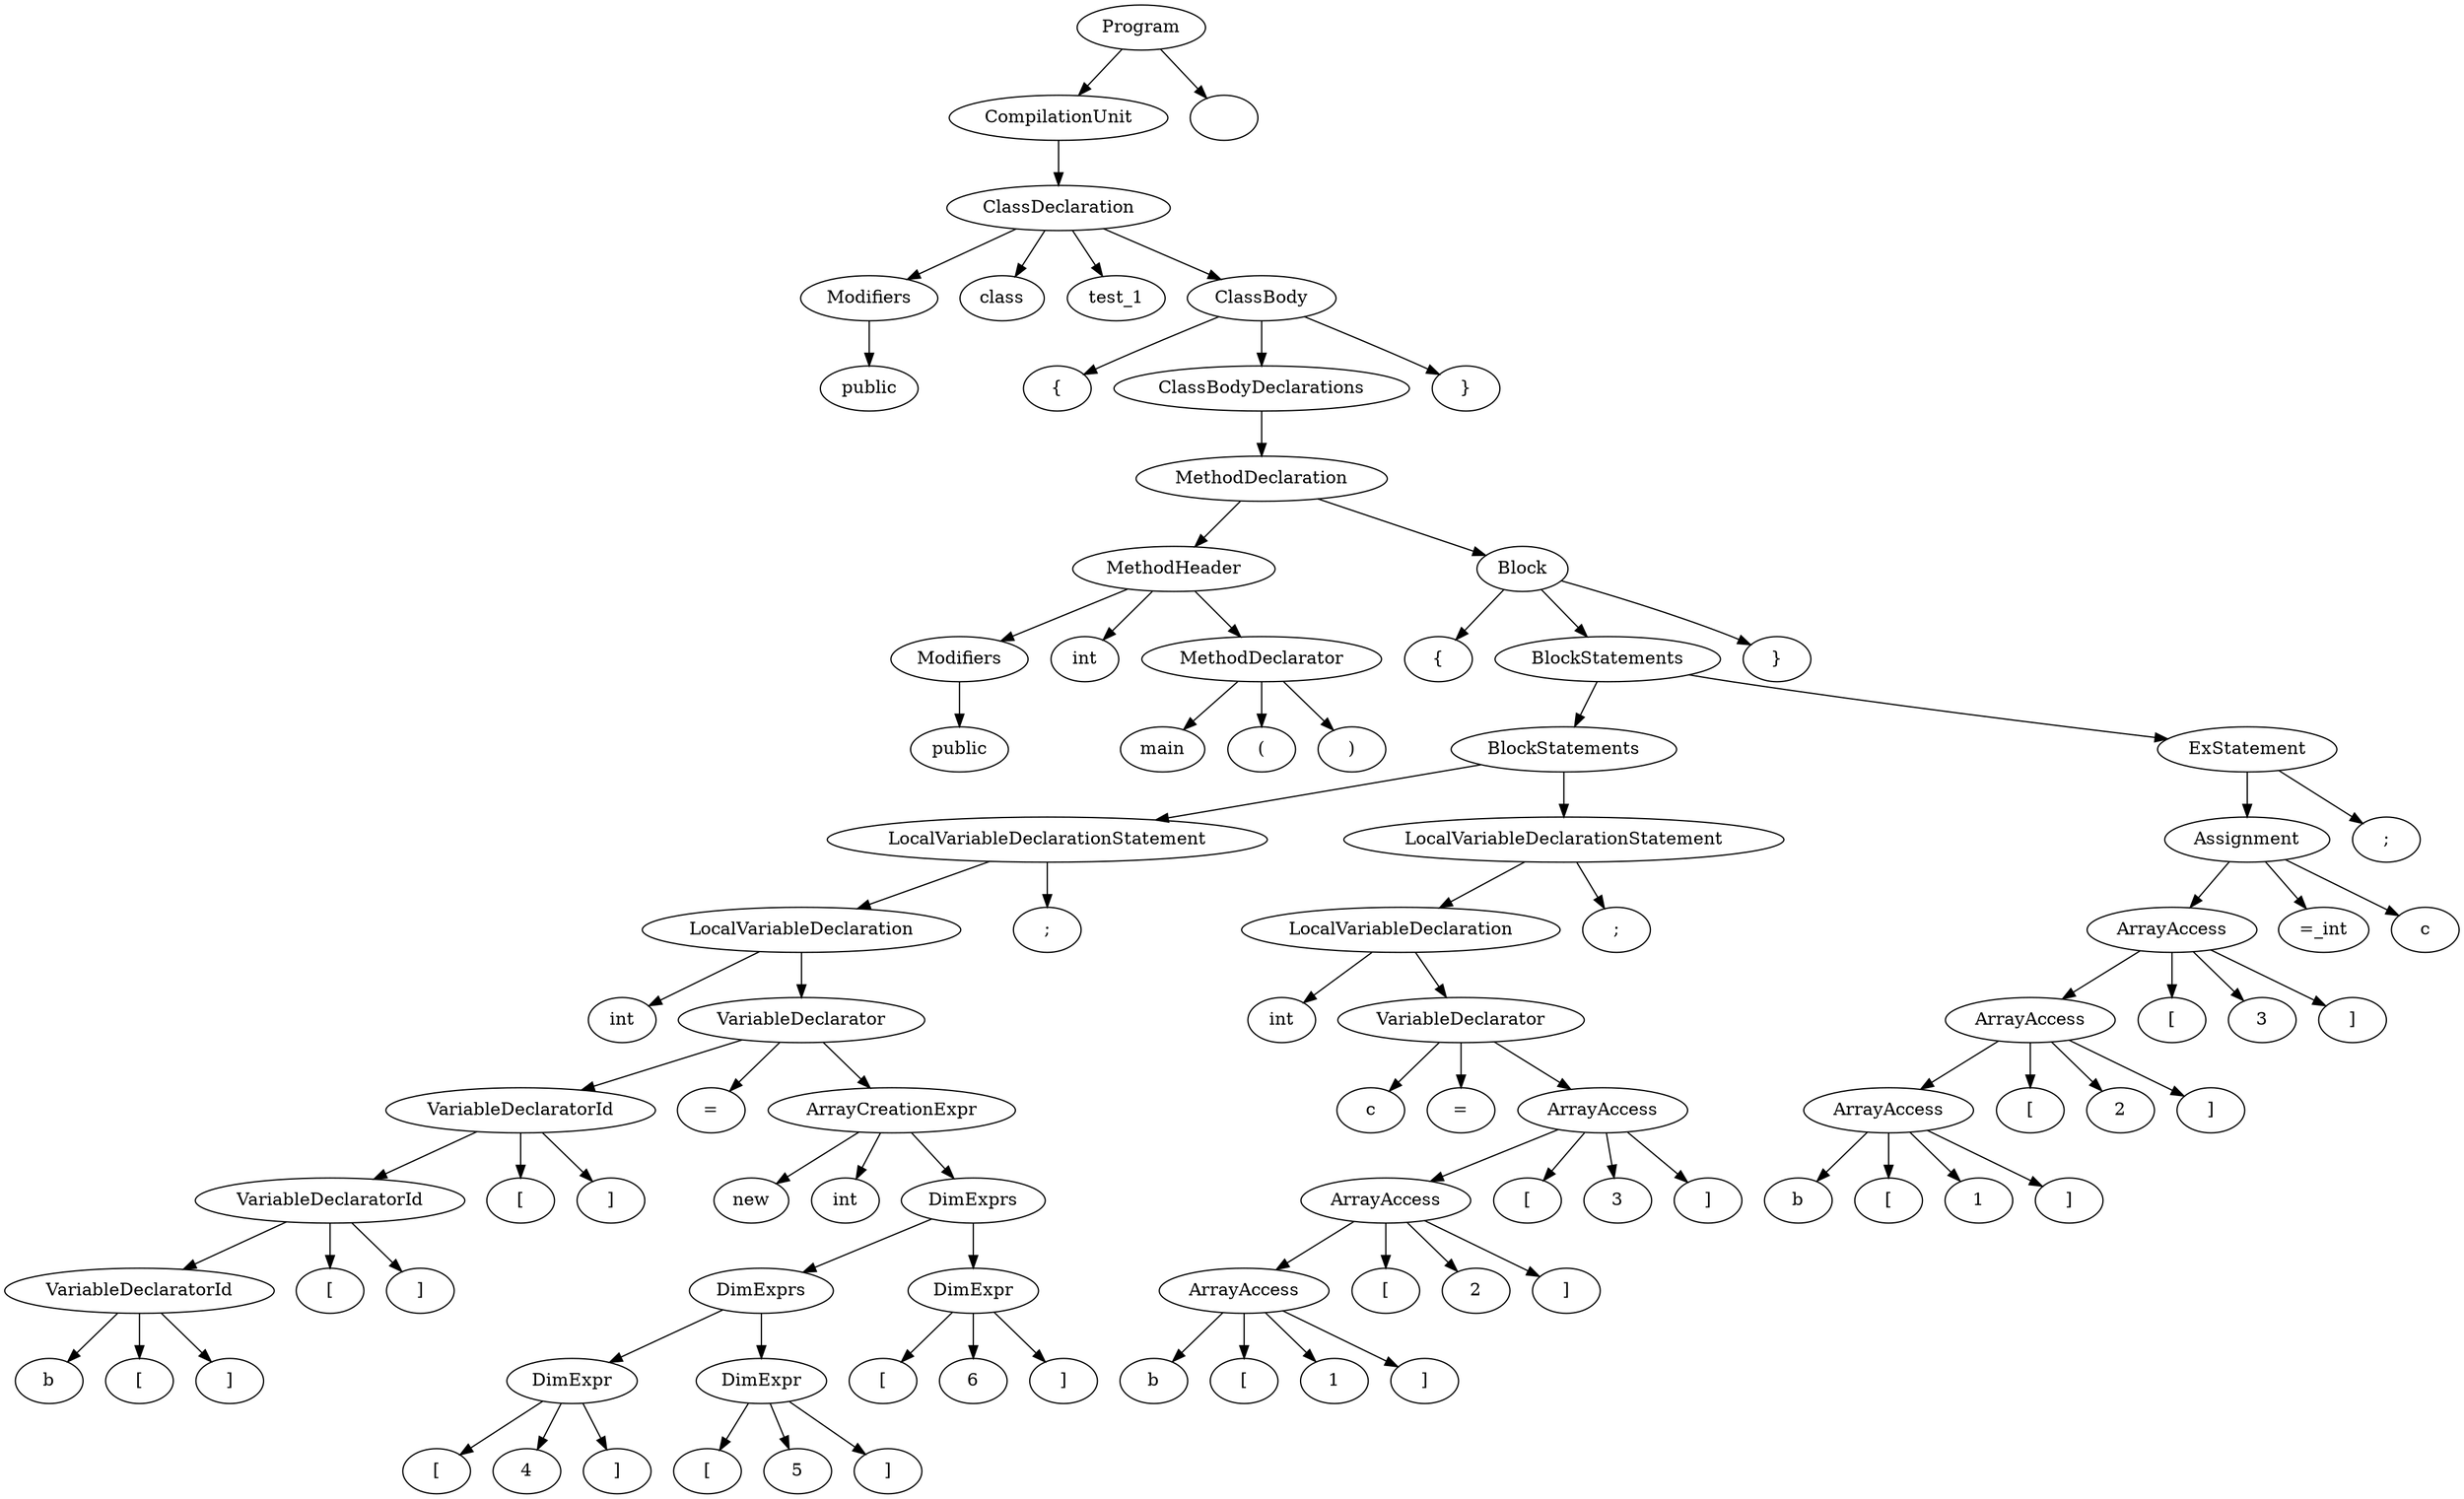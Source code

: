digraph G {
n1 [label="public"]
n2 [label="Modifiers"]
n2->n1;
n3 [label="class"]
n4 [label="test_1"]
n5 [label="{"]
n6 [label="public"]
n7 [label="Modifiers"]
n7->n6;
n8 [label="int"]
n9 [label="main"]
n10 [label="("]
n11 [label=")"]
n12 [label="MethodDeclarator"]
n12->n11;
n12->n10;
n12->n9;
n13 [label="MethodHeader"]
n13->n12;
n13->n8;
n13->n7;
n14 [label="{"]
n15 [label="int"]
n16 [label="b"]
n17 [label="["]
n18 [label="]"]
n19 [label="VariableDeclaratorId"]
n19->n18;
n19->n17;
n19->n16;
n20 [label="["]
n21 [label="]"]
n22 [label="VariableDeclaratorId"]
n22->n21;
n22->n20;
n22->n19;
n23 [label="["]
n24 [label="]"]
n25 [label="VariableDeclaratorId"]
n25->n24;
n25->n23;
n25->n22;
n26 [label="="]
n27 [label="new"]
n28 [label="int"]
n29 [label="["]
n30 [label="4"]
n31 [label="]"]
n32 [label="DimExpr"]
n32->n31;
n32->n30;
n32->n29;
n33 [label="["]
n34 [label="5"]
n35 [label="]"]
n36 [label="DimExpr"]
n36->n35;
n36->n34;
n36->n33;
n37 [label="DimExprs"]
n37->n36;
n37->n32;
n38 [label="["]
n39 [label="6"]
n40 [label="]"]
n41 [label="DimExpr"]
n41->n40;
n41->n39;
n41->n38;
n42 [label="DimExprs"]
n42->n41;
n42->n37;
n43 [label="ArrayCreationExpr"]
n43->n42;
n43->n28;
n43->n27;
n44 [label="VariableDeclarator"]
n44->n43;
n44->n26;
n44->n25;
n45 [label="LocalVariableDeclaration"]
n45->n44;
n45->n15;
n46 [label=";"]
n47 [label="LocalVariableDeclarationStatement"]
n47->n46;
n47->n45;
n48 [label="int"]
n49 [label="c"]
n50 [label="="]
n51 [label="b"]
n52 [label="["]
n53 [label="1"]
n54 [label="]"]
n55 [label="ArrayAccess"]
n55->n54;
n55->n53;
n55->n52;
n55->n51;
n56 [label="["]
n57 [label="2"]
n58 [label="]"]
n59 [label="ArrayAccess"]
n59->n58;
n59->n57;
n59->n56;
n59->n55;
n60 [label="["]
n61 [label="3"]
n62 [label="]"]
n63 [label="ArrayAccess"]
n63->n62;
n63->n61;
n63->n60;
n63->n59;
n64 [label="VariableDeclarator"]
n64->n63;
n64->n50;
n64->n49;
n65 [label="LocalVariableDeclaration"]
n65->n64;
n65->n48;
n66 [label=";"]
n67 [label="LocalVariableDeclarationStatement"]
n67->n66;
n67->n65;
n68 [label="BlockStatements"]
n68->n67;
n68->n47;
n69 [label="b"]
n70 [label="["]
n71 [label="1"]
n72 [label="]"]
n73 [label="ArrayAccess"]
n73->n72;
n73->n71;
n73->n70;
n73->n69;
n74 [label="["]
n75 [label="2"]
n76 [label="]"]
n77 [label="ArrayAccess"]
n77->n76;
n77->n75;
n77->n74;
n77->n73;
n78 [label="["]
n79 [label="3"]
n80 [label="]"]
n81 [label="ArrayAccess"]
n81->n80;
n81->n79;
n81->n78;
n81->n77;
n82 [label="=_int"]
n83 [label="c"]
n84 [label="Assignment"]
n84->n83;
n84->n82;
n84->n81;
n85 [label=";"]
n86 [label="ExStatement"]
n86->n85;
n86->n84;
n87 [label="BlockStatements"]
n87->n86;
n87->n68;
n88 [label="}"]
n89 [label="Block"]
n89->n88;
n89->n87;
n89->n14;
n90 [label="MethodDeclaration"]
n90->n89;
n90->n13;
n91 [label="ClassBodyDeclarations"]
n91->n90;
n92 [label="}"]
n93 [label="ClassBody"]
n93->n92;
n93->n91;
n93->n5;
n94 [label="ClassDeclaration"]
n94->n93;
n94->n4;
n94->n3;
n94->n2;
n95 [label="CompilationUnit"]
n95->n94;
n96 [label="Program"]
n96->n97;
n96->n95;
n97 [label=""]
}
